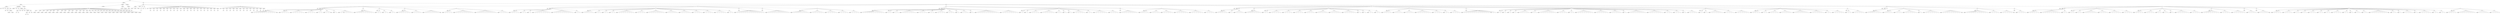 graph Tree {
	"t0" [label = "TEI"];
	"t1" [label = "teiHeader"];
	"t2" [label = "fileDesc"];
	"t3" [label = "titleStmt"];
	"t4" [label = "title"];
	"t5" [label = "title"];
	"t6" [label = "title"];
	"t7" [label = "author"];
	"t8" [label = "idno"];
	"t9" [label = "idno"];
	"t10" [label = "persName"];
	"t11" [label = "forename"];
	"t12" [label = "surname"];
	"t13" [label = "editor"];
	"t14" [label = "publicationStmt"];
	"t15" [label = "publisher"];
	"t16" [label = "idno"];
	"t17" [label = "idno"];
	"t18" [label = "availability"];
	"t19" [label = "licence"];
	"t20" [label = "ab"];
	"t21" [label = "ref"];
	"t22" [label = "sourceDesc"];
	"t23" [label = "bibl"];
	"t24" [label = "name"];
	"t25" [label = "idno"];
	"t26" [label = "idno"];
	"t27" [label = "availability"];
	"t28" [label = "licence"];
	"t29" [label = "ab"];
	"t30" [label = "ref"];
	"t31" [label = "bibl"];
	"t32" [label = "date"];
	"t33" [label = "idno"];
	"t34" [label = "profileDesc"];
	"t35" [label = "particDesc"];
	"t36" [label = "listPerson"];
	"t37" [label = "person"];
	"t38" [label = "persName"];
	"t39" [label = "person"];
	"t40" [label = "persName"];
	"t41" [label = "person"];
	"t42" [label = "persName"];
	"t43" [label = "person"];
	"t44" [label = "persName"];
	"t45" [label = "person"];
	"t46" [label = "persName"];
	"t47" [label = "person"];
	"t48" [label = "persName"];
	"t49" [label = "person"];
	"t50" [label = "persName"];
	"t51" [label = "person"];
	"t52" [label = "persName"];
	"t53" [label = "person"];
	"t54" [label = "persName"];
	"t55" [label = "person"];
	"t56" [label = "persName"];
	"t57" [label = "person"];
	"t58" [label = "persName"];
	"t59" [label = "person"];
	"t60" [label = "persName"];
	"t61" [label = "person"];
	"t62" [label = "persName"];
	"t63" [label = "person"];
	"t64" [label = "persName"];
	"t65" [label = "person"];
	"t66" [label = "persName"];
	"t67" [label = "person"];
	"t68" [label = "persName"];
	"t69" [label = "person"];
	"t70" [label = "persName"];
	"t71" [label = "person"];
	"t72" [label = "persName"];
	"t73" [label = "person"];
	"t74" [label = "persName"];
	"t75" [label = "person"];
	"t76" [label = "persName"];
	"t77" [label = "person"];
	"t78" [label = "persName"];
	"t79" [label = "person"];
	"t80" [label = "persName"];
	"t81" [label = "person"];
	"t82" [label = "persName"];
	"t83" [label = "person"];
	"t84" [label = "persName"];
	"t85" [label = "person"];
	"t86" [label = "persName"];
	"t87" [label = "person"];
	"t88" [label = "persName"];
	"t89" [label = "person"];
	"t90" [label = "persName"];
	"t91" [label = "person"];
	"t92" [label = "persName"];
	"t93" [label = "person"];
	"t94" [label = "persName"];
	"t95" [label = "textClass"];
	"t96" [label = "keywords"];
	"t97" [label = "term"];
	"t98" [label = "term"];
	"t99" [label = "classCode"];
	"t100" [label = "revisionDesc"];
	"t101" [label = "listChange"];
	"t102" [label = "change"];
	"t103" [label = "text"];
	"t104" [label = "front"];
	"t105" [label = "docTitle"];
	"t106" [label = "titlePart"];
	"t107" [label = "titlePart"];
	"t108" [label = "titlePart"];
	"t109" [label = "docDate"];
	"t110" [label = "div"];
	"t111" [label = "div"];
	"t112" [label = "p"];
	"t113" [label = "div"];
	"t114" [label = "head"];
	"t115" [label = "p"];
	"t116" [label = "castList"];
	"t117" [label = "head"];
	"t118" [label = "castItem"];
	"t119" [label = "role"];
	"t120" [label = "castItem"];
	"t121" [label = "role"];
	"t122" [label = "castItem"];
	"t123" [label = "role"];
	"t124" [label = "castItem"];
	"t125" [label = "role"];
	"t126" [label = "castItem"];
	"t127" [label = "role"];
	"t128" [label = "castItem"];
	"t129" [label = "role"];
	"t130" [label = "castItem"];
	"t131" [label = "role"];
	"t132" [label = "castItem"];
	"t133" [label = "role"];
	"t134" [label = "castItem"];
	"t135" [label = "role"];
	"t136" [label = "castItem"];
	"t137" [label = "role"];
	"t138" [label = "castItem"];
	"t139" [label = "role"];
	"t140" [label = "castItem"];
	"t141" [label = "role"];
	"t142" [label = "castItem"];
	"t143" [label = "role"];
	"t144" [label = "castItem"];
	"t145" [label = "role"];
	"t146" [label = "castItem"];
	"t147" [label = "role"];
	"t148" [label = "castItem"];
	"t149" [label = "role"];
	"t150" [label = "castItem"];
	"t151" [label = "role"];
	"t152" [label = "castItem"];
	"t153" [label = "role"];
	"t154" [label = "castItem"];
	"t155" [label = "role"];
	"t156" [label = "castItem"];
	"t157" [label = "role"];
	"t158" [label = "castItem"];
	"t159" [label = "role"];
	"t160" [label = "castList"];
	"t161" [label = "head"];
	"t162" [label = "castItem"];
	"t163" [label = "role"];
	"t164" [label = "castItem"];
	"t165" [label = "role"];
	"t166" [label = "castItem"];
	"t167" [label = "role"];
	"t168" [label = "castItem"];
	"t169" [label = "role"];
	"t170" [label = "castItem"];
	"t171" [label = "role"];
	"t172" [label = "castItem"];
	"t173" [label = "role"];
	"t174" [label = "castItem"];
	"t175" [label = "role"];
	"t176" [label = "castItem"];
	"t177" [label = "role"];
	"t178" [label = "castItem"];
	"t179" [label = "role"];
	"t180" [label = "castItem"];
	"t181" [label = "role"];
	"t182" [label = "castItem"];
	"t183" [label = "role"];
	"t184" [label = "castItem"];
	"t185" [label = "role"];
	"t186" [label = "castItem"];
	"t187" [label = "role"];
	"t188" [label = "body"];
	"t189" [label = "div"];
	"t190" [label = "head"];
	"t191" [label = "stage"];
	"t192" [label = "div"];
	"t193" [label = "head"];
	"t194" [label = "sp"];
	"t195" [label = "speaker"];
	"t196" [label = "l"];
	"t197" [label = "l"];
	"t198" [label = "l"];
	"t199" [label = "l"];
	"t200" [label = "l"];
	"t201" [label = "l"];
	"t202" [label = "l"];
	"t203" [label = "l"];
	"t204" [label = "l"];
	"t205" [label = "l"];
	"t206" [label = "l"];
	"t207" [label = "stage"];
	"t208" [label = "div"];
	"t209" [label = "head"];
	"t210" [label = "sp"];
	"t211" [label = "speaker"];
	"t212" [label = "l"];
	"t213" [label = "l"];
	"t214" [label = "l"];
	"t215" [label = "l"];
	"t216" [label = "sp"];
	"t217" [label = "speaker"];
	"t218" [label = "l"];
	"t219" [label = "l"];
	"t220" [label = "l"];
	"t221" [label = "l"];
	"t222" [label = "l"];
	"t223" [label = "l"];
	"t224" [label = "sp"];
	"t225" [label = "speaker"];
	"t226" [label = "l"];
	"t227" [label = "l"];
	"t228" [label = "l"];
	"t229" [label = "l"];
	"t230" [label = "sp"];
	"t231" [label = "speaker"];
	"t232" [label = "l"];
	"t233" [label = "l"];
	"t234" [label = "sp"];
	"t235" [label = "speaker"];
	"t236" [label = "l"];
	"t237" [label = "l"];
	"t238" [label = "stage"];
	"t239" [label = "sp"];
	"t240" [label = "speaker"];
	"t241" [label = "l"];
	"t242" [label = "sp"];
	"t243" [label = "speaker"];
	"t244" [label = "l"];
	"t245" [label = "stage"];
	"t246" [label = "l"];
	"t247" [label = "l"];
	"t248" [label = "l"];
	"t249" [label = "l"];
	"t250" [label = "div"];
	"t251" [label = "head"];
	"t252" [label = "sp"];
	"t253" [label = "speaker"];
	"t254" [label = "l"];
	"t255" [label = "l"];
	"t256" [label = "l"];
	"t257" [label = "l"];
	"t258" [label = "l"];
	"t259" [label = "l"];
	"t260" [label = "l"];
	"t261" [label = "l"];
	"t262" [label = "l"];
	"t263" [label = "div"];
	"t264" [label = "head"];
	"t265" [label = "sp"];
	"t266" [label = "speaker"];
	"t267" [label = "l"];
	"t268" [label = "l"];
	"t269" [label = "sp"];
	"t270" [label = "speaker"];
	"t271" [label = "l"];
	"t272" [label = "l"];
	"t273" [label = "sp"];
	"t274" [label = "speaker"];
	"t275" [label = "l"];
	"t276" [label = "l"];
	"t277" [label = "div"];
	"t278" [label = "head"];
	"t279" [label = "sp"];
	"t280" [label = "speaker"];
	"t281" [label = "l"];
	"t282" [label = "l"];
	"t283" [label = "l"];
	"t284" [label = "l"];
	"t285" [label = "l"];
	"t286" [label = "l"];
	"t287" [label = "sp"];
	"t288" [label = "speaker"];
	"t289" [label = "l"];
	"t290" [label = "l"];
	"t291" [label = "l"];
	"t292" [label = "l"];
	"t293" [label = "sp"];
	"t294" [label = "speaker"];
	"t295" [label = "l"];
	"t296" [label = "l"];
	"t297" [label = "l"];
	"t298" [label = "l"];
	"t299" [label = "l"];
	"t300" [label = "l"];
	"t301" [label = "l"];
	"t302" [label = "stage"];
	"t303" [label = "div"];
	"t304" [label = "head"];
	"t305" [label = "sp"];
	"t306" [label = "speaker"];
	"t307" [label = "l"];
	"t308" [label = "l"];
	"t309" [label = "l"];
	"t310" [label = "l"];
	"t311" [label = "sp"];
	"t312" [label = "speaker"];
	"t313" [label = "l"];
	"t314" [label = "l"];
	"t315" [label = "l"];
	"t316" [label = "l"];
	"t317" [label = "l"];
	"t318" [label = "l"];
	"t319" [label = "l"];
	"t320" [label = "l"];
	"t321" [label = "l"];
	"t322" [label = "sp"];
	"t323" [label = "speaker"];
	"t324" [label = "l"];
	"t325" [label = "l"];
	"t326" [label = "l"];
	"t327" [label = "l"];
	"t328" [label = "l"];
	"t329" [label = "l"];
	"t330" [label = "l"];
	"t331" [label = "l"];
	"t332" [label = "l"];
	"t333" [label = "l"];
	"t334" [label = "sp"];
	"t335" [label = "speaker"];
	"t336" [label = "l"];
	"t337" [label = "l"];
	"t338" [label = "l"];
	"t339" [label = "l"];
	"t340" [label = "div"];
	"t341" [label = "head"];
	"t342" [label = "stage"];
	"t343" [label = "div"];
	"t344" [label = "head"];
	"t345" [label = "sp"];
	"t346" [label = "speaker"];
	"t347" [label = "l"];
	"t348" [label = "l"];
	"t349" [label = "l"];
	"t350" [label = "l"];
	"t351" [label = "sp"];
	"t352" [label = "speaker"];
	"t353" [label = "l"];
	"t354" [label = "l"];
	"t355" [label = "sp"];
	"t356" [label = "speaker"];
	"t357" [label = "l"];
	"t358" [label = "sp"];
	"t359" [label = "speaker"];
	"t360" [label = "l"];
	"t361" [label = "l"];
	"t362" [label = "l"];
	"t363" [label = "l"];
	"t364" [label = "l"];
	"t365" [label = "l"];
	"t366" [label = "l"];
	"t367" [label = "l"];
	"t368" [label = "sp"];
	"t369" [label = "speaker"];
	"t370" [label = "l"];
	"t371" [label = "l"];
	"t372" [label = "l"];
	"t373" [label = "l"];
	"t374" [label = "l"];
	"t375" [label = "l"];
	"t376" [label = "l"];
	"t377" [label = "l"];
	"t378" [label = "l"];
	"t379" [label = "l"];
	"t380" [label = "sp"];
	"t381" [label = "speaker"];
	"t382" [label = "l"];
	"t383" [label = "l"];
	"t384" [label = "div"];
	"t385" [label = "head"];
	"t386" [label = "sp"];
	"t387" [label = "speaker"];
	"t388" [label = "l"];
	"t389" [label = "l"];
	"t390" [label = "l"];
	"t391" [label = "l"];
	"t392" [label = "l"];
	"t393" [label = "sp"];
	"t394" [label = "speaker"];
	"t395" [label = "l"];
	"t396" [label = "l"];
	"t397" [label = "sp"];
	"t398" [label = "speaker"];
	"t399" [label = "l"];
	"t400" [label = "l"];
	"t401" [label = "sp"];
	"t402" [label = "speaker"];
	"t403" [label = "l"];
	"t404" [label = "l"];
	"t405" [label = "sp"];
	"t406" [label = "speaker"];
	"t407" [label = "l"];
	"t408" [label = "l"];
	"t409" [label = "l"];
	"t410" [label = "l"];
	"t411" [label = "l"];
	"t412" [label = "l"];
	"t413" [label = "l"];
	"t414" [label = "l"];
	"t415" [label = "sp"];
	"t416" [label = "speaker"];
	"t417" [label = "l"];
	"t418" [label = "l"];
	"t419" [label = "l"];
	"t420" [label = "l"];
	"t421" [label = "sp"];
	"t422" [label = "speaker"];
	"t423" [label = "l"];
	"t424" [label = "l"];
	"t425" [label = "l"];
	"t426" [label = "l"];
	"t427" [label = "l"];
	"t428" [label = "l"];
	"t429" [label = "l"];
	"t430" [label = "l"];
	"t431" [label = "sp"];
	"t432" [label = "speaker"];
	"t433" [label = "l"];
	"t434" [label = "l"];
	"t435" [label = "l"];
	"t436" [label = "l"];
	"t437" [label = "l"];
	"t438" [label = "sp"];
	"t439" [label = "speaker"];
	"t440" [label = "l"];
	"t441" [label = "l"];
	"t442" [label = "l"];
	"t443" [label = "l"];
	"t444" [label = "l"];
	"t445" [label = "sp"];
	"t446" [label = "speaker"];
	"t447" [label = "l"];
	"t448" [label = "l"];
	"t449" [label = "l"];
	"t450" [label = "l"];
	"t451" [label = "sp"];
	"t452" [label = "speaker"];
	"t453" [label = "l"];
	"t454" [label = "l"];
	"t455" [label = "l"];
	"t456" [label = "l"];
	"t457" [label = "sp"];
	"t458" [label = "speaker"];
	"t459" [label = "l"];
	"t460" [label = "l"];
	"t461" [label = "l"];
	"t462" [label = "l"];
	"t463" [label = "l"];
	"t464" [label = "sp"];
	"t465" [label = "speaker"];
	"t466" [label = "l"];
	"t467" [label = "l"];
	"t468" [label = "div"];
	"t469" [label = "head"];
	"t470" [label = "sp"];
	"t471" [label = "speaker"];
	"t472" [label = "l"];
	"t473" [label = "l"];
	"t474" [label = "l"];
	"t475" [label = "l"];
	"t476" [label = "l"];
	"t477" [label = "l"];
	"t478" [label = "l"];
	"t479" [label = "l"];
	"t480" [label = "l"];
	"t481" [label = "l"];
	"t482" [label = "l"];
	"t483" [label = "l"];
	"t484" [label = "l"];
	"t485" [label = "l"];
	"t486" [label = "div"];
	"t487" [label = "head"];
	"t488" [label = "sp"];
	"t489" [label = "speaker"];
	"t490" [label = "l"];
	"t491" [label = "l"];
	"t492" [label = "l"];
	"t493" [label = "l"];
	"t494" [label = "l"];
	"t495" [label = "l"];
	"t496" [label = "l"];
	"t497" [label = "l"];
	"t498" [label = "l"];
	"t499" [label = "l"];
	"t500" [label = "l"];
	"t501" [label = "div"];
	"t502" [label = "head"];
	"t503" [label = "sp"];
	"t504" [label = "speaker"];
	"t505" [label = "l"];
	"t506" [label = "l"];
	"t507" [label = "l"];
	"t508" [label = "l"];
	"t509" [label = "l"];
	"t510" [label = "l"];
	"t511" [label = "l"];
	"t512" [label = "l"];
	"t513" [label = "sp"];
	"t514" [label = "speaker"];
	"t515" [label = "l"];
	"t516" [label = "l"];
	"t517" [label = "l"];
	"t518" [label = "l"];
	"t519" [label = "l"];
	"t520" [label = "l"];
	"t521" [label = "sp"];
	"t522" [label = "speaker"];
	"t523" [label = "l"];
	"t524" [label = "l"];
	"t525" [label = "l"];
	"t526" [label = "l"];
	"t527" [label = "l"];
	"t528" [label = "sp"];
	"t529" [label = "speaker"];
	"t530" [label = "l"];
	"t531" [label = "l"];
	"t532" [label = "l"];
	"t533" [label = "l"];
	"t534" [label = "sp"];
	"t535" [label = "speaker"];
	"t536" [label = "l"];
	"t537" [label = "l"];
	"t538" [label = "l"];
	"t539" [label = "l"];
	"t540" [label = "div"];
	"t541" [label = "head"];
	"t542" [label = "stage"];
	"t543" [label = "div"];
	"t544" [label = "head"];
	"t545" [label = "sp"];
	"t546" [label = "speaker"];
	"t547" [label = "l"];
	"t548" [label = "l"];
	"t549" [label = "l"];
	"t550" [label = "l"];
	"t551" [label = "l"];
	"t552" [label = "l"];
	"t553" [label = "l"];
	"t554" [label = "l"];
	"t555" [label = "l"];
	"t556" [label = "l"];
	"t557" [label = "l"];
	"t558" [label = "div"];
	"t559" [label = "head"];
	"t560" [label = "sp"];
	"t561" [label = "speaker"];
	"t562" [label = "l"];
	"t563" [label = "l"];
	"t564" [label = "sp"];
	"t565" [label = "speaker"];
	"t566" [label = "l"];
	"t567" [label = "l"];
	"t568" [label = "sp"];
	"t569" [label = "speaker"];
	"t570" [label = "l"];
	"t571" [label = "l"];
	"t572" [label = "l"];
	"t573" [label = "l"];
	"t574" [label = "l"];
	"t575" [label = "l"];
	"t576" [label = "l"];
	"t577" [label = "sp"];
	"t578" [label = "speaker"];
	"t579" [label = "l"];
	"t580" [label = "l"];
	"t581" [label = "l"];
	"t582" [label = "l"];
	"t583" [label = "sp"];
	"t584" [label = "speaker"];
	"t585" [label = "l"];
	"t586" [label = "l"];
	"t587" [label = "sp"];
	"t588" [label = "speaker"];
	"t589" [label = "l"];
	"t590" [label = "l"];
	"t591" [label = "l"];
	"t592" [label = "l"];
	"t593" [label = "sp"];
	"t594" [label = "speaker"];
	"t595" [label = "l"];
	"t596" [label = "l"];
	"t597" [label = "l"];
	"t598" [label = "sp"];
	"t599" [label = "speaker"];
	"t600" [label = "l"];
	"t601" [label = "sp"];
	"t602" [label = "speaker"];
	"t603" [label = "l"];
	"t604" [label = "l"];
	"t605" [label = "l"];
	"t606" [label = "sp"];
	"t607" [label = "speaker"];
	"t608" [label = "l"];
	"t609" [label = "sp"];
	"t610" [label = "speaker"];
	"t611" [label = "l"];
	"t612" [label = "l"];
	"t613" [label = "l"];
	"t614" [label = "l"];
	"t615" [label = "l"];
	"t616" [label = "l"];
	"t617" [label = "l"];
	"t618" [label = "l"];
	"t619" [label = "l"];
	"t620" [label = "l"];
	"t621" [label = "l"];
	"t622" [label = "sp"];
	"t623" [label = "speaker"];
	"t624" [label = "l"];
	"t625" [label = "l"];
	"t626" [label = "l"];
	"t627" [label = "l"];
	"t628" [label = "l"];
	"t629" [label = "l"];
	"t630" [label = "l"];
	"t631" [label = "l"];
	"t632" [label = "div"];
	"t633" [label = "head"];
	"t634" [label = "sp"];
	"t635" [label = "speaker"];
	"t636" [label = "l"];
	"t637" [label = "sp"];
	"t638" [label = "speaker"];
	"t639" [label = "l"];
	"t640" [label = "sp"];
	"t641" [label = "speaker"];
	"t642" [label = "l"];
	"t643" [label = "l"];
	"t644" [label = "l"];
	"t645" [label = "l"];
	"t646" [label = "sp"];
	"t647" [label = "speaker"];
	"t648" [label = "l"];
	"t649" [label = "l"];
	"t650" [label = "l"];
	"t651" [label = "l"];
	"t652" [label = "l"];
	"t653" [label = "l"];
	"t654" [label = "sp"];
	"t655" [label = "speaker"];
	"t656" [label = "l"];
	"t657" [label = "l"];
	"t658" [label = "sp"];
	"t659" [label = "speaker"];
	"t660" [label = "l"];
	"t661" [label = "sp"];
	"t662" [label = "speaker"];
	"t663" [label = "l"];
	"t664" [label = "sp"];
	"t665" [label = "speaker"];
	"t666" [label = "l"];
	"t667" [label = "l"];
	"t668" [label = "l"];
	"t669" [label = "l"];
	"t670" [label = "l"];
	"t671" [label = "sp"];
	"t672" [label = "speaker"];
	"t673" [label = "l"];
	"t674" [label = "l"];
	"t675" [label = "sp"];
	"t676" [label = "speaker"];
	"t677" [label = "l"];
	"t678" [label = "l"];
	"t679" [label = "l"];
	"t680" [label = "l"];
	"t681" [label = "l"];
	"t682" [label = "l"];
	"t683" [label = "sp"];
	"t684" [label = "speaker"];
	"t685" [label = "l"];
	"t686" [label = "l"];
	"t687" [label = "l"];
	"t688" [label = "l"];
	"t689" [label = "div"];
	"t690" [label = "head"];
	"t691" [label = "sp"];
	"t692" [label = "speaker"];
	"t693" [label = "l"];
	"t694" [label = "l"];
	"t695" [label = "l"];
	"t696" [label = "l"];
	"t697" [label = "l"];
	"t698" [label = "l"];
	"t699" [label = "l"];
	"t700" [label = "l"];
	"t701" [label = "div"];
	"t702" [label = "head"];
	"t703" [label = "sp"];
	"t704" [label = "speaker"];
	"t705" [label = "l"];
	"t706" [label = "l"];
	"t707" [label = "l"];
	"t708" [label = "l"];
	"t709" [label = "sp"];
	"t710" [label = "speaker"];
	"t711" [label = "l"];
	"t712" [label = "l"];
	"t713" [label = "l"];
	"t714" [label = "l"];
	"t715" [label = "sp"];
	"t716" [label = "speaker"];
	"t717" [label = "l"];
	"t718" [label = "l"];
	"t719" [label = "l"];
	"t720" [label = "l"];
	"t721" [label = "l"];
	"t722" [label = "sp"];
	"t723" [label = "speaker"];
	"t724" [label = "l"];
	"t725" [label = "l"];
	"t726" [label = "l"];
	"t727" [label = "l"];
	"t728" [label = "l"];
	"t729" [label = "l"];
	"t730" [label = "sp"];
	"t731" [label = "speaker"];
	"t732" [label = "l"];
	"t733" [label = "l"];
	"t734" [label = "l"];
	"t735" [label = "l"];
	"t736" [label = "l"];
	"t737" [label = "l"];
	"t738" [label = "sp"];
	"t739" [label = "speaker"];
	"t740" [label = "l"];
	"t741" [label = "l"];
	"t742" [label = "l"];
	"t743" [label = "l"];
	"t744" [label = "div"];
	"t745" [label = "head"];
	"t746" [label = "stage"];
	"t747" [label = "div"];
	"t748" [label = "head"];
	"t749" [label = "sp"];
	"t750" [label = "speaker"];
	"t751" [label = "l"];
	"t752" [label = "l"];
	"t753" [label = "l"];
	"t754" [label = "l"];
	"t755" [label = "l"];
	"t756" [label = "sp"];
	"t757" [label = "speaker"];
	"t758" [label = "l"];
	"t759" [label = "sp"];
	"t760" [label = "speaker"];
	"t761" [label = "l"];
	"t762" [label = "l"];
	"t763" [label = "l"];
	"t764" [label = "l"];
	"t765" [label = "div"];
	"t766" [label = "head"];
	"t767" [label = "sp"];
	"t768" [label = "speaker"];
	"t769" [label = "l"];
	"t770" [label = "l"];
	"t771" [label = "l"];
	"t772" [label = "l"];
	"t773" [label = "l"];
	"t774" [label = "l"];
	"t775" [label = "l"];
	"t776" [label = "div"];
	"t777" [label = "head"];
	"t778" [label = "sp"];
	"t779" [label = "speaker"];
	"t780" [label = "l"];
	"t781" [label = "l"];
	"t782" [label = "sp"];
	"t783" [label = "speaker"];
	"t784" [label = "l"];
	"t785" [label = "l"];
	"t786" [label = "l"];
	"t787" [label = "l"];
	"t788" [label = "l"];
	"t789" [label = "sp"];
	"t790" [label = "speaker"];
	"t791" [label = "l"];
	"t792" [label = "l"];
	"t793" [label = "l"];
	"t794" [label = "l"];
	"t795" [label = "sp"];
	"t796" [label = "speaker"];
	"t797" [label = "l"];
	"t798" [label = "l"];
	"t799" [label = "l"];
	"t800" [label = "l"];
	"t801" [label = "sp"];
	"t802" [label = "speaker"];
	"t803" [label = "l"];
	"t804" [label = "l"];
	"t805" [label = "l"];
	"t806" [label = "l"];
	"t807" [label = "sp"];
	"t808" [label = "speaker"];
	"t809" [label = "l"];
	"t810" [label = "l"];
	"t811" [label = "l"];
	"t812" [label = "l"];
	"t813" [label = "l"];
	"t814" [label = "sp"];
	"t815" [label = "speaker"];
	"t816" [label = "l"];
	"t817" [label = "l"];
	"t818" [label = "l"];
	"t819" [label = "l"];
	"t820" [label = "l"];
	"t821" [label = "sp"];
	"t822" [label = "speaker"];
	"t823" [label = "l"];
	"t824" [label = "l"];
	"t825" [label = "l"];
	"t826" [label = "l"];
	"t827" [label = "l"];
	"t828" [label = "l"];
	"t829" [label = "sp"];
	"t830" [label = "speaker"];
	"t831" [label = "l"];
	"t832" [label = "sp"];
	"t833" [label = "speaker"];
	"t834" [label = "l"];
	"t835" [label = "sp"];
	"t836" [label = "speaker"];
	"t837" [label = "l"];
	"t838" [label = "l"];
	"t839" [label = "sp"];
	"t840" [label = "speaker"];
	"t841" [label = "l"];
	"t842" [label = "l"];
	"t843" [label = "div"];
	"t844" [label = "head"];
	"t845" [label = "sp"];
	"t846" [label = "speaker"];
	"t847" [label = "l"];
	"t848" [label = "l"];
	"t849" [label = "l"];
	"t850" [label = "l"];
	"t851" [label = "sp"];
	"t852" [label = "speaker"];
	"t853" [label = "l"];
	"t854" [label = "l"];
	"t855" [label = "l"];
	"t856" [label = "l"];
	"t857" [label = "sp"];
	"t858" [label = "speaker"];
	"t859" [label = "l"];
	"t860" [label = "l"];
	"t861" [label = "l"];
	"t862" [label = "l"];
	"t863" [label = "sp"];
	"t864" [label = "speaker"];
	"t865" [label = "l"];
	"t866" [label = "l"];
	"t867" [label = "l"];
	"t868" [label = "l"];
	"t869" [label = "l"];
	"t870" [label = "l"];
	"t871" [label = "l"];
	"t872" [label = "sp"];
	"t873" [label = "speaker"];
	"t874" [label = "l"];
	"t875" [label = "l"];
	"t876" [label = "l"];
	"t877" [label = "l"];
	"t878" [label = "sp"];
	"t879" [label = "speaker"];
	"t880" [label = "l"];
	"t881" [label = "l"];
	"t882" [label = "sp"];
	"t883" [label = "speaker"];
	"t884" [label = "l"];
	"t885" [label = "l"];
	"t886" [label = "l"];
	"t887" [label = "l"];
	"t888" [label = "div"];
	"t889" [label = "head"];
	"t890" [label = "sp"];
	"t891" [label = "speaker"];
	"t892" [label = "l"];
	"t893" [label = "l"];
	"t894" [label = "l"];
	"t895" [label = "l"];
	"t896" [label = "l"];
	"t897" [label = "l"];
	"t898" [label = "l"];
	"t899" [label = "l"];
	"t900" [label = "l"];
	"t901" [label = "l"];
	"t902" [label = "l"];
	"t903" [label = "l"];
	"t904" [label = "l"];
	"t905" [label = "stage"];
	"t906" [label = "l"];
	"t907" [label = "l"];
	"t908" [label = "div"];
	"t909" [label = "head"];
	"t910" [label = "sp"];
	"t911" [label = "speaker"];
	"t912" [label = "l"];
	"t913" [label = "sp"];
	"t914" [label = "speaker"];
	"t915" [label = "l"];
	"t916" [label = "sp"];
	"t917" [label = "speaker"];
	"t918" [label = "l"];
	"t919" [label = "sp"];
	"t920" [label = "speaker"];
	"t921" [label = "l"];
	"t922" [label = "sp"];
	"t923" [label = "speaker"];
	"t924" [label = "l"];
	"t925" [label = "l"];
	"t926" [label = "l"];
	"t927" [label = "l"];
	"t928" [label = "l"];
	"t929" [label = "sp"];
	"t930" [label = "speaker"];
	"t931" [label = "l"];
	"t932" [label = "l"];
	"t933" [label = "sp"];
	"t934" [label = "speaker"];
	"t935" [label = "l"];
	"t936" [label = "l"];
	"t937" [label = "l"];
	"t938" [label = "l"];
	"t939" [label = "l"];
	"t940" [label = "l"];
	"t941" [label = "l"];
	"t942" [label = "l"];
	"t943" [label = "sp"];
	"t944" [label = "speaker"];
	"t945" [label = "l"];
	"t946" [label = "l"];
	"t947" [label = "l"];
	"t948" [label = "l"];
	"t949" [label = "sp"];
	"t950" [label = "speaker"];
	"t951" [label = "l"];
	"t952" [label = "l"];
	"t953" [label = "sp"];
	"t954" [label = "speaker"];
	"t955" [label = "l"];
	"t956" [label = "l"];
	"t957" [label = "l"];
	"t958" [label = "l"];
	"t959" [label = "l"];
	"t960" [label = "l"];
	"t961" [label = "l"];
	"t962" [label = "l"];
	"t963" [label = "sp"];
	"t964" [label = "speaker"];
	"t965" [label = "l"];
	"t966" [label = "l"];
	"t967" [label = "l"];
	"t968" [label = "l"];
	"t969" [label = "l"];
	"t970" [label = "l"];
	"t971" [label = "sp"];
	"t972" [label = "speaker"];
	"t973" [label = "l"];
	"t974" [label = "l"];
	"t975" [label = "l"];
	"t976" [label = "l"];
	"t977" [label = "l"];
	"t978" [label = "sp"];
	"t979" [label = "speaker"];
	"t980" [label = "l"];
	"t981" [label = "sp"];
	"t982" [label = "speaker"];
	"t983" [label = "l"];
	"t984" [label = "l"];
	"t985" [label = "l"];
	"t986" [label = "l"];
	"t987" [label = "l"];
	"t988" [label = "l"];
	"t989" [label = "l"];
	"t990" [label = "l"];
	"t991" [label = "sp"];
	"t992" [label = "speaker"];
	"t993" [label = "l"];
	"t994" [label = "l"];
	"t995" [label = "l"];
	"t996" [label = "l"];
	"t997" [label = "l"];
	"t998" [label = "l"];
	"t999" [label = "l"];
	"t1000" [label = "sp"];
	"t1001" [label = "speaker"];
	"t1002" [label = "l"];
	"t1003" [label = "l"];
	"t1004" [label = "l"];
	"t1005" [label = "sp"];
	"t1006" [label = "speaker"];
	"t1007" [label = "l"];
	"t1008" [label = "l"];
	"t1009" [label = "l"];
	"t1010" [label = "sp"];
	"t1011" [label = "speaker"];
	"t1012" [label = "l"];
	"t1013" [label = "sp"];
	"t1014" [label = "speaker"];
	"t1015" [label = "l"];
	"t1016" [label = "l"];
	"t1017" [label = "l"];
	"t1018" [label = "l"];
	"t1019" [label = "div"];
	"t1020" [label = "head"];
	"t1021" [label = "sp"];
	"t1022" [label = "speaker"];
	"t1023" [label = "l"];
	"t1024" [label = "sp"];
	"t1025" [label = "speaker"];
	"t1026" [label = "l"];
	"t1027" [label = "sp"];
	"t1028" [label = "speaker"];
	"t1029" [label = "l"];
	"t1030" [label = "l"];
	"t1031" [label = "l"];
	"t1032" [label = "l"];
	"t1033" [label = "l"];
	"t1034" [label = "l"];
	"t1035" [label = "sp"];
	"t1036" [label = "speaker"];
	"t1037" [label = "l"];
	"t1038" [label = "l"];
	"t1039" [label = "l"];
	"t1040" [label = "l"];
	"t1041" [label = "sp"];
	"t1042" [label = "speaker"];
	"t1043" [label = "l"];
	"t1044" [label = "l"];
	"t1045" [label = "l"];
	"t1046" [label = "l"];
	"t1047" [label = "l"];
	"t1048" [label = "l"];
	"t1049" [label = "div"];
	"t1050" [label = "head"];
	"t1051" [label = "sp"];
	"t1052" [label = "speaker"];
	"t1053" [label = "l"];
	"t1054" [label = "l"];
	"t1055" [label = "l"];
	"t1056" [label = "l"];
	"t1057" [label = "sp"];
	"t1058" [label = "speaker"];
	"t1059" [label = "l"];
	"t1060" [label = "l"];
	"t1061" [label = "sp"];
	"t1062" [label = "speaker"];
	"t1063" [label = "l"];
	"t1064" [label = "l"];
	"t1065" [label = "l"];
	"t1066" [label = "l"];
	"t1067" [label = "sp"];
	"t1068" [label = "speaker"];
	"t1069" [label = "l"];
	"t1070" [label = "l"];
	"t1071" [label = "l"];
	"t1072" [label = "l"];
	"t1073" [label = "l"];
	"t1074" [label = "sp"];
	"t1075" [label = "speaker"];
	"t1076" [label = "l"];
	"t1077" [label = "l"];
	"t1078" [label = "l"];
	"t1079" [label = "l"];
	"t1080" [label = "l"];
	"t1081" [label = "l"];
	"t1082" [label = "l"];
	"t1083" [label = "sp"];
	"t1084" [label = "speaker"];
	"t1085" [label = "l"];
	"t1086" [label = "l"];
	"t1087" [label = "l"];
	"t1088" [label = "l"];
	"t1089" [label = "l"];
	"t1090" [label = "l"];
	"t1091" [label = "sp"];
	"t1092" [label = "speaker"];
	"t1093" [label = "l"];
	"t1094" [label = "l"];
	"t1095" [label = "sp"];
	"t1096" [label = "speaker"];
	"t1097" [label = "l"];
	"t1098" [label = "l"];
	"t1099" [label = "l"];
	"t1100" [label = "l"];
	"t1101" [label = "l"];
	"t1102" [label = "div"];
	"t1103" [label = "head"];
	"t1104" [label = "sp"];
	"t1105" [label = "speaker"];
	"t1106" [label = "l"];
	"t1107" [label = "l"];
	"t1108" [label = "sp"];
	"t1109" [label = "speaker"];
	"t1110" [label = "l"];
	"t1111" [label = "l"];
	"t1112" [label = "l"];
	"t1113" [label = "l"];
	"t1114" [label = "l"];
	"t1115" [label = "div"];
	"t1116" [label = "head"];
	"t1117" [label = "stage"];
	"t1118" [label = "div"];
	"t1119" [label = "head"];
	"t1120" [label = "sp"];
	"t1121" [label = "speaker"];
	"t1122" [label = "l"];
	"t1123" [label = "l"];
	"t1124" [label = "l"];
	"t1125" [label = "l"];
	"t1126" [label = "l"];
	"t1127" [label = "l"];
	"t1128" [label = "l"];
	"t1129" [label = "div"];
	"t1130" [label = "head"];
	"t1131" [label = "sp"];
	"t1132" [label = "speaker"];
	"t1133" [label = "l"];
	"t1134" [label = "l"];
	"t1135" [label = "l"];
	"t1136" [label = "l"];
	"t1137" [label = "sp"];
	"t1138" [label = "speaker"];
	"t1139" [label = "l"];
	"t1140" [label = "l"];
	"t1141" [label = "l"];
	"t1142" [label = "sp"];
	"t1143" [label = "speaker"];
	"t1144" [label = "l"];
	"t1145" [label = "l"];
	"t1146" [label = "l"];
	"t1147" [label = "l"];
	"t1148" [label = "l"];
	"t1149" [label = "l"];
	"t1150" [label = "sp"];
	"t1151" [label = "speaker"];
	"t1152" [label = "l"];
	"t1153" [label = "sp"];
	"t1154" [label = "speaker"];
	"t1155" [label = "l"];
	"t1156" [label = "l"];
	"t1157" [label = "l"];
	"t1158" [label = "l"];
	"t1159" [label = "l"];
	"t1160" [label = "l"];
	"t1161" [label = "l"];
	"t1162" [label = "sp"];
	"t1163" [label = "speaker"];
	"t1164" [label = "l"];
	"t1165" [label = "l"];
	"t1166" [label = "l"];
	"t1167" [label = "l"];
	"t1168" [label = "l"];
	"t1169" [label = "l"];
	"t1170" [label = "l"];
	"t1171" [label = "l"];
	"t1172" [label = "l"];
	"t1173" [label = "stage"];
	"t1174" [label = "div"];
	"t1175" [label = "head"];
	"t1176" [label = "sp"];
	"t1177" [label = "speaker"];
	"t1178" [label = "l"];
	"t1179" [label = "l"];
	"t1180" [label = "l"];
	"t1181" [label = "l"];
	"t1182" [label = "l"];
	"t1183" [label = "l"];
	"t1184" [label = "l"];
	"t1185" [label = "l"];
	"t1186" [label = "l"];
	"t1187" [label = "l"];
	"t1188" [label = "l"];
	"t1189" [label = "sp"];
	"t1190" [label = "speaker"];
	"t1191" [label = "l"];
	"t1192" [label = "l"];
	"t1193" [label = "l"];
	"t1194" [label = "l"];
	"t1195" [label = "sp"];
	"t1196" [label = "speaker"];
	"t1197" [label = "l"];
	"t1198" [label = "l"];
	"t1199" [label = "l"];
	"t1200" [label = "l"];
	"t1201" [label = "l"];
	"t1202" [label = "stage"];
	"t1203" [label = "div"];
	"t1204" [label = "head"];
	"t1205" [label = "sp"];
	"t1206" [label = "speaker"];
	"t1207" [label = "l"];
	"t1208" [label = "l"];
	"t1209" [label = "l"];
	"t1210" [label = "l"];
	"t1211" [label = "div"];
	"t1212" [label = "head"];
	"t1213" [label = "stage"];
	"t1214" [label = "div"];
	"t1215" [label = "head"];
	"t1216" [label = "sp"];
	"t1217" [label = "speaker"];
	"t1218" [label = "l"];
	"t1219" [label = "l"];
	"t1220" [label = "l"];
	"t1221" [label = "l"];
	"t1222" [label = "l"];
	"t1223" [label = "sp"];
	"t1224" [label = "speaker"];
	"t1225" [label = "l"];
	"t1226" [label = "l"];
	"t1227" [label = "l"];
	"t1228" [label = "l"];
	"t1229" [label = "l"];
	"t1230" [label = "l"];
	"t1231" [label = "l"];
	"t1232" [label = "l"];
	"t1233" [label = "l"];
	"t1234" [label = "sp"];
	"t1235" [label = "speaker"];
	"t1236" [label = "l"];
	"t1237" [label = "l"];
	"t1238" [label = "div"];
	"t1239" [label = "head"];
	"t1240" [label = "sp"];
	"t1241" [label = "speaker"];
	"t1242" [label = "l"];
	"t1243" [label = "l"];
	"t1244" [label = "sp"];
	"t1245" [label = "speaker"];
	"t1246" [label = "l"];
	"t1247" [label = "l"];
	"t1248" [label = "sp"];
	"t1249" [label = "speaker"];
	"t1250" [label = "l"];
	"t1251" [label = "l"];
	"t1252" [label = "l"];
	"t1253" [label = "l"];
	"t1254" [label = "l"];
	"t1255" [label = "l"];
	"t1256" [label = "sp"];
	"t1257" [label = "speaker"];
	"t1258" [label = "l"];
	"t1259" [label = "l"];
	"t1260" [label = "l"];
	"t1261" [label = "l"];
	"t1262" [label = "sp"];
	"t1263" [label = "speaker"];
	"t1264" [label = "l"];
	"t1265" [label = "l"];
	"t1266" [label = "l"];
	"t1267" [label = "l"];
	"t1268" [label = "l"];
	"t1269" [label = "sp"];
	"t1270" [label = "speaker"];
	"t1271" [label = "l"];
	"t1272" [label = "l"];
	"t1273" [label = "l"];
	"t1274" [label = "l"];
	"t1275" [label = "div"];
	"t1276" [label = "head"];
	"t1277" [label = "sp"];
	"t1278" [label = "speaker"];
	"t1279" [label = "l"];
	"t1280" [label = "l"];
	"t1281" [label = "l"];
	"t1282" [label = "l"];
	"t1283" [label = "sp"];
	"t1284" [label = "speaker"];
	"t1285" [label = "l"];
	"t1286" [label = "l"];
	"t1287" [label = "l"];
	"t1288" [label = "l"];
	"t1289" [label = "sp"];
	"t1290" [label = "speaker"];
	"t1291" [label = "l"];
	"t1292" [label = "l"];
	"t1293" [label = "sp"];
	"t1294" [label = "speaker"];
	"t1295" [label = "l"];
	"t1296" [label = "l"];
	"t1297" [label = "sp"];
	"t1298" [label = "speaker"];
	"t1299" [label = "l"];
	"t1300" [label = "sp"];
	"t1301" [label = "speaker"];
	"t1302" [label = "l"];
	"t1303" [label = "l"];
	"t1304" [label = "l"];
	"t1305" [label = "l"];
	"t1306" [label = "l"];
	"t1307" [label = "l"];
	"t1308" [label = "sp"];
	"t1309" [label = "speaker"];
	"t1310" [label = "l"];
	"t1311" [label = "l"];
	"t1312" [label = "l"];
	"t1313" [label = "l"];
	"t1314" [label = "div"];
	"t1315" [label = "head"];
	"t1316" [label = "sp"];
	"t1317" [label = "speaker"];
	"t1318" [label = "l"];
	"t1319" [label = "l"];
	"t1320" [label = "l"];
	"t1321" [label = "l"];
	"t1322" [label = "l"];
	"t1323" [label = "l"];
	"t1324" [label = "l"];
	"t1325" [label = "l"];
	"t1326" [label = "sp"];
	"t1327" [label = "speaker"];
	"t1328" [label = "l"];
	"t1329" [label = "l"];
	"t1330" [label = "l"];
	"t1331" [label = "l"];
	"t1332" [label = "sp"];
	"t1333" [label = "speaker"];
	"t1334" [label = "l"];
	"t1335" [label = "l"];
	"t1336" [label = "l"];
	"t1337" [label = "l"];
	"t1338" [label = "l"];
	"t1339" [label = "l"];
	"t1340" [label = "div"];
	"t1341" [label = "head"];
	"t1342" [label = "sp"];
	"t1343" [label = "speaker"];
	"t1344" [label = "l"];
	"t1345" [label = "l"];
	"t1346" [label = "l"];
	"t1347" [label = "l"];
	"t1348" [label = "div"];
	"t1349" [label = "head"];
	"t1350" [label = "sp"];
	"t1351" [label = "speaker"];
	"t1352" [label = "l"];
	"t1353" [label = "l"];
	"t1354" [label = "l"];
	"t1355" [label = "l"];
	"t1356" [label = "stage"];
	"t1357" [label = "div"];
	"t1358" [label = "head"];
	"t1359" [label = "sp"];
	"t1360" [label = "speaker"];
	"t1361" [label = "l"];
	"t1362" [label = "l"];
	"t1363" [label = "l"];
	"t1364" [label = "l"];
	"t1365" [label = "sp"];
	"t1366" [label = "speaker"];
	"t1367" [label = "l"];
	"t1368" [label = "l"];
	"t1369" [label = "l"];
	"t1370" [label = "l"];
	"t1371" [label = "sp"];
	"t1372" [label = "speaker"];
	"t1373" [label = "l"];
	"t1374" [label = "l"];
	"t1375" [label = "sp"];
	"t1376" [label = "speaker"];
	"t1377" [label = "l"];
	"t1378" [label = "l"];
	"t1379" [label = "sp"];
	"t1380" [label = "speaker"];
	"t1381" [label = "l"];
	"t1382" [label = "l"];
	"t1383" [label = "l"];
	"t1384" [label = "sp"];
	"t1385" [label = "speaker"];
	"t1386" [label = "l"];
	"t1387" [label = "l"];
	"t1388" [label = "sp"];
	"t1389" [label = "speaker"];
	"t1390" [label = "l"];
	"t1391" [label = "l"];
	"t1392" [label = "sp"];
	"t1393" [label = "speaker"];
	"t1394" [label = "l"];
	"t1395" [label = "l"];
	"t1396" [label = "l"];
	"t1397" [label = "l"];
	"t1398" [label = "sp"];
	"t1399" [label = "speaker"];
	"t1400" [label = "l"];
	"t1401" [label = "l"];
	"t1402" [label = "sp"];
	"t1403" [label = "speaker"];
	"t1404" [label = "l"];
	"t1405" [label = "sp"];
	"t1406" [label = "speaker"];
	"t1407" [label = "l"];
	"t1408" [label = "l"];
	"t1409" [label = "sp"];
	"t1410" [label = "speaker"];
	"t1411" [label = "l"];
	"t1412" [label = "l"];
	"t1413" [label = "sp"];
	"t1414" [label = "speaker"];
	"t1415" [label = "l"];
	"t1416" [label = "l"];
	"t1417" [label = "l"];
	"t1418" [label = "l"];
	"t1419" [label = "l"];
	"t1420" [label = "l"];
	"t1421" [label = "l"];
	"t1422" [label = "l"];
	"t1423" [label = "stage"];
	"t1424" [label = "sp"];
	"t1425" [label = "speaker"];
	"t1426" [label = "l"];
	"t1427" [label = "l"];
	"t1428" [label = "sp"];
	"t1429" [label = "speaker"];
	"t1430" [label = "l"];
	"t1431" [label = "sp"];
	"t1432" [label = "speaker"];
	"t1433" [label = "l"];
	"t1434" [label = "l"];
	"t1435" [label = "l"];
	"t1436" [label = "l"];
	"t1437" [label = "sp"];
	"t1438" [label = "speaker"];
	"t1439" [label = "l"];
	"t1440" [label = "sp"];
	"t1441" [label = "speaker"];
	"t1442" [label = "l"];
	"t1443" [label = "l"];
	"t1444" [label = "l"];
	"t1445" [label = "l"];
	"t1446" [label = "l"];
	"t1447" [label = "sp"];
	"t1448" [label = "speaker"];
	"t1449" [label = "l"];
	"t1450" [label = "l"];
	"t1451" [label = "sp"];
	"t1452" [label = "speaker"];
	"t1453" [label = "l"];
	"t1454" [label = "l"];
	"t1455" [label = "div"];
	"t1456" [label = "head"];
	"t1457" [label = "sp"];
	"t1458" [label = "speaker"];
	"t1459" [label = "l"];
	"t1460" [label = "l"];
	"t1461" [label = "l"];
	"t1462" [label = "l"];
	"t1463" [label = "sp"];
	"t1464" [label = "speaker"];
	"t1465" [label = "l"];
	"t1466" [label = "l"];
	"t1467" [label = "l"];
	"t1468" [label = "l"];
	"t1469" [label = "l"];
	"t1470" [label = "l"];
	"t1471" [label = "l"];
	"t1472" [label = "l"];
	"t1473" [label = "sp"];
	"t1474" [label = "speaker"];
	"t1475" [label = "l"];
	"t1476" [label = "l"];
	"t1477" [label = "l"];
	"t1478" [label = "l"];
	"t1479" [label = "l"];
	"t1480" [label = "sp"];
	"t1481" [label = "speaker"];
	"t1482" [label = "l"];
	"t1483" [label = "l"];
	"t1484" [label = "l"];
	"t1485" [label = "l"];
	"t0" -- "t1";
	"t1" -- "t2";
	"t2" -- "t3";
	"t3" -- "t4";
	"t3" -- "t5";
	"t3" -- "t6";
	"t3" -- "t7";
	"t7" -- "t8";
	"t7" -- "t9";
	"t7" -- "t10";
	"t10" -- "t11";
	"t10" -- "t12";
	"t3" -- "t13";
	"t2" -- "t14";
	"t14" -- "t15";
	"t14" -- "t16";
	"t14" -- "t17";
	"t14" -- "t18";
	"t18" -- "t19";
	"t19" -- "t20";
	"t19" -- "t21";
	"t2" -- "t22";
	"t22" -- "t23";
	"t23" -- "t24";
	"t23" -- "t25";
	"t23" -- "t26";
	"t23" -- "t27";
	"t27" -- "t28";
	"t28" -- "t29";
	"t28" -- "t30";
	"t23" -- "t31";
	"t31" -- "t32";
	"t31" -- "t33";
	"t1" -- "t34";
	"t34" -- "t35";
	"t35" -- "t36";
	"t36" -- "t37";
	"t37" -- "t38";
	"t36" -- "t39";
	"t39" -- "t40";
	"t36" -- "t41";
	"t41" -- "t42";
	"t36" -- "t43";
	"t43" -- "t44";
	"t36" -- "t45";
	"t45" -- "t46";
	"t36" -- "t47";
	"t47" -- "t48";
	"t36" -- "t49";
	"t49" -- "t50";
	"t36" -- "t51";
	"t51" -- "t52";
	"t36" -- "t53";
	"t53" -- "t54";
	"t36" -- "t55";
	"t55" -- "t56";
	"t36" -- "t57";
	"t57" -- "t58";
	"t36" -- "t59";
	"t59" -- "t60";
	"t36" -- "t61";
	"t61" -- "t62";
	"t36" -- "t63";
	"t63" -- "t64";
	"t36" -- "t65";
	"t65" -- "t66";
	"t36" -- "t67";
	"t67" -- "t68";
	"t36" -- "t69";
	"t69" -- "t70";
	"t36" -- "t71";
	"t71" -- "t72";
	"t36" -- "t73";
	"t73" -- "t74";
	"t36" -- "t75";
	"t75" -- "t76";
	"t36" -- "t77";
	"t77" -- "t78";
	"t36" -- "t79";
	"t79" -- "t80";
	"t36" -- "t81";
	"t81" -- "t82";
	"t36" -- "t83";
	"t83" -- "t84";
	"t36" -- "t85";
	"t85" -- "t86";
	"t36" -- "t87";
	"t87" -- "t88";
	"t36" -- "t89";
	"t89" -- "t90";
	"t36" -- "t91";
	"t91" -- "t92";
	"t36" -- "t93";
	"t93" -- "t94";
	"t34" -- "t95";
	"t95" -- "t96";
	"t96" -- "t97";
	"t96" -- "t98";
	"t95" -- "t99";
	"t1" -- "t100";
	"t100" -- "t101";
	"t101" -- "t102";
	"t0" -- "t103";
	"t103" -- "t104";
	"t104" -- "t105";
	"t105" -- "t106";
	"t105" -- "t107";
	"t105" -- "t108";
	"t104" -- "t109";
	"t104" -- "t110";
	"t110" -- "t111";
	"t111" -- "t112";
	"t104" -- "t113";
	"t113" -- "t114";
	"t113" -- "t115";
	"t104" -- "t116";
	"t116" -- "t117";
	"t116" -- "t118";
	"t118" -- "t119";
	"t116" -- "t120";
	"t120" -- "t121";
	"t116" -- "t122";
	"t122" -- "t123";
	"t116" -- "t124";
	"t124" -- "t125";
	"t116" -- "t126";
	"t126" -- "t127";
	"t116" -- "t128";
	"t128" -- "t129";
	"t116" -- "t130";
	"t130" -- "t131";
	"t116" -- "t132";
	"t132" -- "t133";
	"t116" -- "t134";
	"t134" -- "t135";
	"t116" -- "t136";
	"t136" -- "t137";
	"t116" -- "t138";
	"t138" -- "t139";
	"t116" -- "t140";
	"t140" -- "t141";
	"t116" -- "t142";
	"t142" -- "t143";
	"t116" -- "t144";
	"t144" -- "t145";
	"t116" -- "t146";
	"t146" -- "t147";
	"t116" -- "t148";
	"t148" -- "t149";
	"t116" -- "t150";
	"t150" -- "t151";
	"t116" -- "t152";
	"t152" -- "t153";
	"t116" -- "t154";
	"t154" -- "t155";
	"t116" -- "t156";
	"t156" -- "t157";
	"t116" -- "t158";
	"t158" -- "t159";
	"t104" -- "t160";
	"t160" -- "t161";
	"t160" -- "t162";
	"t162" -- "t163";
	"t160" -- "t164";
	"t164" -- "t165";
	"t160" -- "t166";
	"t166" -- "t167";
	"t160" -- "t168";
	"t168" -- "t169";
	"t160" -- "t170";
	"t170" -- "t171";
	"t160" -- "t172";
	"t172" -- "t173";
	"t160" -- "t174";
	"t174" -- "t175";
	"t160" -- "t176";
	"t176" -- "t177";
	"t160" -- "t178";
	"t178" -- "t179";
	"t160" -- "t180";
	"t180" -- "t181";
	"t160" -- "t182";
	"t182" -- "t183";
	"t160" -- "t184";
	"t184" -- "t185";
	"t160" -- "t186";
	"t186" -- "t187";
	"t103" -- "t188";
	"t188" -- "t189";
	"t189" -- "t190";
	"t189" -- "t191";
	"t189" -- "t192";
	"t192" -- "t193";
	"t192" -- "t194";
	"t194" -- "t195";
	"t194" -- "t196";
	"t194" -- "t197";
	"t194" -- "t198";
	"t194" -- "t199";
	"t194" -- "t200";
	"t194" -- "t201";
	"t194" -- "t202";
	"t194" -- "t203";
	"t194" -- "t204";
	"t194" -- "t205";
	"t194" -- "t206";
	"t194" -- "t207";
	"t189" -- "t208";
	"t208" -- "t209";
	"t208" -- "t210";
	"t210" -- "t211";
	"t210" -- "t212";
	"t210" -- "t213";
	"t210" -- "t214";
	"t210" -- "t215";
	"t208" -- "t216";
	"t216" -- "t217";
	"t216" -- "t218";
	"t216" -- "t219";
	"t216" -- "t220";
	"t216" -- "t221";
	"t216" -- "t222";
	"t216" -- "t223";
	"t208" -- "t224";
	"t224" -- "t225";
	"t224" -- "t226";
	"t224" -- "t227";
	"t224" -- "t228";
	"t224" -- "t229";
	"t208" -- "t230";
	"t230" -- "t231";
	"t230" -- "t232";
	"t230" -- "t233";
	"t208" -- "t234";
	"t234" -- "t235";
	"t234" -- "t236";
	"t234" -- "t237";
	"t234" -- "t238";
	"t208" -- "t239";
	"t239" -- "t240";
	"t239" -- "t241";
	"t208" -- "t242";
	"t242" -- "t243";
	"t242" -- "t244";
	"t242" -- "t245";
	"t242" -- "t246";
	"t242" -- "t247";
	"t242" -- "t248";
	"t242" -- "t249";
	"t189" -- "t250";
	"t250" -- "t251";
	"t250" -- "t252";
	"t252" -- "t253";
	"t252" -- "t254";
	"t252" -- "t255";
	"t252" -- "t256";
	"t252" -- "t257";
	"t252" -- "t258";
	"t252" -- "t259";
	"t252" -- "t260";
	"t252" -- "t261";
	"t252" -- "t262";
	"t189" -- "t263";
	"t263" -- "t264";
	"t263" -- "t265";
	"t265" -- "t266";
	"t265" -- "t267";
	"t265" -- "t268";
	"t263" -- "t269";
	"t269" -- "t270";
	"t269" -- "t271";
	"t269" -- "t272";
	"t263" -- "t273";
	"t273" -- "t274";
	"t273" -- "t275";
	"t273" -- "t276";
	"t189" -- "t277";
	"t277" -- "t278";
	"t277" -- "t279";
	"t279" -- "t280";
	"t279" -- "t281";
	"t279" -- "t282";
	"t279" -- "t283";
	"t279" -- "t284";
	"t279" -- "t285";
	"t279" -- "t286";
	"t277" -- "t287";
	"t287" -- "t288";
	"t287" -- "t289";
	"t287" -- "t290";
	"t287" -- "t291";
	"t287" -- "t292";
	"t277" -- "t293";
	"t293" -- "t294";
	"t293" -- "t295";
	"t293" -- "t296";
	"t293" -- "t297";
	"t293" -- "t298";
	"t293" -- "t299";
	"t293" -- "t300";
	"t293" -- "t301";
	"t293" -- "t302";
	"t189" -- "t303";
	"t303" -- "t304";
	"t303" -- "t305";
	"t305" -- "t306";
	"t305" -- "t307";
	"t305" -- "t308";
	"t305" -- "t309";
	"t305" -- "t310";
	"t303" -- "t311";
	"t311" -- "t312";
	"t311" -- "t313";
	"t311" -- "t314";
	"t311" -- "t315";
	"t311" -- "t316";
	"t311" -- "t317";
	"t311" -- "t318";
	"t311" -- "t319";
	"t311" -- "t320";
	"t311" -- "t321";
	"t303" -- "t322";
	"t322" -- "t323";
	"t322" -- "t324";
	"t322" -- "t325";
	"t322" -- "t326";
	"t322" -- "t327";
	"t322" -- "t328";
	"t322" -- "t329";
	"t322" -- "t330";
	"t322" -- "t331";
	"t322" -- "t332";
	"t322" -- "t333";
	"t303" -- "t334";
	"t334" -- "t335";
	"t334" -- "t336";
	"t334" -- "t337";
	"t334" -- "t338";
	"t334" -- "t339";
	"t188" -- "t340";
	"t340" -- "t341";
	"t340" -- "t342";
	"t340" -- "t343";
	"t343" -- "t344";
	"t343" -- "t345";
	"t345" -- "t346";
	"t345" -- "t347";
	"t345" -- "t348";
	"t345" -- "t349";
	"t345" -- "t350";
	"t343" -- "t351";
	"t351" -- "t352";
	"t351" -- "t353";
	"t351" -- "t354";
	"t343" -- "t355";
	"t355" -- "t356";
	"t355" -- "t357";
	"t343" -- "t358";
	"t358" -- "t359";
	"t358" -- "t360";
	"t358" -- "t361";
	"t358" -- "t362";
	"t358" -- "t363";
	"t358" -- "t364";
	"t358" -- "t365";
	"t358" -- "t366";
	"t358" -- "t367";
	"t343" -- "t368";
	"t368" -- "t369";
	"t368" -- "t370";
	"t368" -- "t371";
	"t368" -- "t372";
	"t368" -- "t373";
	"t368" -- "t374";
	"t368" -- "t375";
	"t368" -- "t376";
	"t368" -- "t377";
	"t368" -- "t378";
	"t368" -- "t379";
	"t343" -- "t380";
	"t380" -- "t381";
	"t380" -- "t382";
	"t380" -- "t383";
	"t340" -- "t384";
	"t384" -- "t385";
	"t384" -- "t386";
	"t386" -- "t387";
	"t386" -- "t388";
	"t386" -- "t389";
	"t386" -- "t390";
	"t386" -- "t391";
	"t386" -- "t392";
	"t384" -- "t393";
	"t393" -- "t394";
	"t393" -- "t395";
	"t393" -- "t396";
	"t384" -- "t397";
	"t397" -- "t398";
	"t397" -- "t399";
	"t397" -- "t400";
	"t384" -- "t401";
	"t401" -- "t402";
	"t401" -- "t403";
	"t401" -- "t404";
	"t384" -- "t405";
	"t405" -- "t406";
	"t405" -- "t407";
	"t405" -- "t408";
	"t405" -- "t409";
	"t405" -- "t410";
	"t405" -- "t411";
	"t405" -- "t412";
	"t405" -- "t413";
	"t405" -- "t414";
	"t384" -- "t415";
	"t415" -- "t416";
	"t415" -- "t417";
	"t415" -- "t418";
	"t415" -- "t419";
	"t415" -- "t420";
	"t384" -- "t421";
	"t421" -- "t422";
	"t421" -- "t423";
	"t421" -- "t424";
	"t421" -- "t425";
	"t421" -- "t426";
	"t421" -- "t427";
	"t421" -- "t428";
	"t421" -- "t429";
	"t421" -- "t430";
	"t384" -- "t431";
	"t431" -- "t432";
	"t431" -- "t433";
	"t431" -- "t434";
	"t431" -- "t435";
	"t431" -- "t436";
	"t431" -- "t437";
	"t384" -- "t438";
	"t438" -- "t439";
	"t438" -- "t440";
	"t438" -- "t441";
	"t438" -- "t442";
	"t438" -- "t443";
	"t438" -- "t444";
	"t384" -- "t445";
	"t445" -- "t446";
	"t445" -- "t447";
	"t445" -- "t448";
	"t445" -- "t449";
	"t445" -- "t450";
	"t384" -- "t451";
	"t451" -- "t452";
	"t451" -- "t453";
	"t451" -- "t454";
	"t451" -- "t455";
	"t451" -- "t456";
	"t384" -- "t457";
	"t457" -- "t458";
	"t457" -- "t459";
	"t457" -- "t460";
	"t457" -- "t461";
	"t457" -- "t462";
	"t457" -- "t463";
	"t384" -- "t464";
	"t464" -- "t465";
	"t464" -- "t466";
	"t464" -- "t467";
	"t340" -- "t468";
	"t468" -- "t469";
	"t468" -- "t470";
	"t470" -- "t471";
	"t470" -- "t472";
	"t470" -- "t473";
	"t470" -- "t474";
	"t470" -- "t475";
	"t470" -- "t476";
	"t470" -- "t477";
	"t470" -- "t478";
	"t470" -- "t479";
	"t470" -- "t480";
	"t470" -- "t481";
	"t470" -- "t482";
	"t470" -- "t483";
	"t470" -- "t484";
	"t470" -- "t485";
	"t340" -- "t486";
	"t486" -- "t487";
	"t486" -- "t488";
	"t488" -- "t489";
	"t488" -- "t490";
	"t488" -- "t491";
	"t488" -- "t492";
	"t488" -- "t493";
	"t488" -- "t494";
	"t488" -- "t495";
	"t488" -- "t496";
	"t488" -- "t497";
	"t488" -- "t498";
	"t488" -- "t499";
	"t488" -- "t500";
	"t340" -- "t501";
	"t501" -- "t502";
	"t501" -- "t503";
	"t503" -- "t504";
	"t503" -- "t505";
	"t503" -- "t506";
	"t503" -- "t507";
	"t503" -- "t508";
	"t503" -- "t509";
	"t503" -- "t510";
	"t503" -- "t511";
	"t503" -- "t512";
	"t501" -- "t513";
	"t513" -- "t514";
	"t513" -- "t515";
	"t513" -- "t516";
	"t513" -- "t517";
	"t513" -- "t518";
	"t513" -- "t519";
	"t513" -- "t520";
	"t501" -- "t521";
	"t521" -- "t522";
	"t521" -- "t523";
	"t521" -- "t524";
	"t521" -- "t525";
	"t521" -- "t526";
	"t521" -- "t527";
	"t501" -- "t528";
	"t528" -- "t529";
	"t528" -- "t530";
	"t528" -- "t531";
	"t528" -- "t532";
	"t528" -- "t533";
	"t501" -- "t534";
	"t534" -- "t535";
	"t534" -- "t536";
	"t534" -- "t537";
	"t534" -- "t538";
	"t534" -- "t539";
	"t188" -- "t540";
	"t540" -- "t541";
	"t540" -- "t542";
	"t540" -- "t543";
	"t543" -- "t544";
	"t543" -- "t545";
	"t545" -- "t546";
	"t545" -- "t547";
	"t545" -- "t548";
	"t545" -- "t549";
	"t545" -- "t550";
	"t545" -- "t551";
	"t545" -- "t552";
	"t545" -- "t553";
	"t545" -- "t554";
	"t545" -- "t555";
	"t545" -- "t556";
	"t545" -- "t557";
	"t540" -- "t558";
	"t558" -- "t559";
	"t558" -- "t560";
	"t560" -- "t561";
	"t560" -- "t562";
	"t560" -- "t563";
	"t558" -- "t564";
	"t564" -- "t565";
	"t564" -- "t566";
	"t564" -- "t567";
	"t558" -- "t568";
	"t568" -- "t569";
	"t568" -- "t570";
	"t568" -- "t571";
	"t568" -- "t572";
	"t568" -- "t573";
	"t568" -- "t574";
	"t568" -- "t575";
	"t568" -- "t576";
	"t558" -- "t577";
	"t577" -- "t578";
	"t577" -- "t579";
	"t577" -- "t580";
	"t577" -- "t581";
	"t577" -- "t582";
	"t558" -- "t583";
	"t583" -- "t584";
	"t583" -- "t585";
	"t583" -- "t586";
	"t558" -- "t587";
	"t587" -- "t588";
	"t587" -- "t589";
	"t587" -- "t590";
	"t587" -- "t591";
	"t587" -- "t592";
	"t558" -- "t593";
	"t593" -- "t594";
	"t593" -- "t595";
	"t593" -- "t596";
	"t593" -- "t597";
	"t558" -- "t598";
	"t598" -- "t599";
	"t598" -- "t600";
	"t558" -- "t601";
	"t601" -- "t602";
	"t601" -- "t603";
	"t601" -- "t604";
	"t601" -- "t605";
	"t558" -- "t606";
	"t606" -- "t607";
	"t606" -- "t608";
	"t558" -- "t609";
	"t609" -- "t610";
	"t609" -- "t611";
	"t609" -- "t612";
	"t609" -- "t613";
	"t609" -- "t614";
	"t609" -- "t615";
	"t609" -- "t616";
	"t609" -- "t617";
	"t609" -- "t618";
	"t609" -- "t619";
	"t609" -- "t620";
	"t609" -- "t621";
	"t558" -- "t622";
	"t622" -- "t623";
	"t622" -- "t624";
	"t622" -- "t625";
	"t622" -- "t626";
	"t622" -- "t627";
	"t622" -- "t628";
	"t622" -- "t629";
	"t622" -- "t630";
	"t622" -- "t631";
	"t540" -- "t632";
	"t632" -- "t633";
	"t632" -- "t634";
	"t634" -- "t635";
	"t634" -- "t636";
	"t632" -- "t637";
	"t637" -- "t638";
	"t637" -- "t639";
	"t632" -- "t640";
	"t640" -- "t641";
	"t640" -- "t642";
	"t640" -- "t643";
	"t640" -- "t644";
	"t640" -- "t645";
	"t632" -- "t646";
	"t646" -- "t647";
	"t646" -- "t648";
	"t646" -- "t649";
	"t646" -- "t650";
	"t646" -- "t651";
	"t646" -- "t652";
	"t646" -- "t653";
	"t632" -- "t654";
	"t654" -- "t655";
	"t654" -- "t656";
	"t654" -- "t657";
	"t632" -- "t658";
	"t658" -- "t659";
	"t658" -- "t660";
	"t632" -- "t661";
	"t661" -- "t662";
	"t661" -- "t663";
	"t632" -- "t664";
	"t664" -- "t665";
	"t664" -- "t666";
	"t664" -- "t667";
	"t664" -- "t668";
	"t664" -- "t669";
	"t664" -- "t670";
	"t632" -- "t671";
	"t671" -- "t672";
	"t671" -- "t673";
	"t671" -- "t674";
	"t632" -- "t675";
	"t675" -- "t676";
	"t675" -- "t677";
	"t675" -- "t678";
	"t675" -- "t679";
	"t675" -- "t680";
	"t675" -- "t681";
	"t675" -- "t682";
	"t632" -- "t683";
	"t683" -- "t684";
	"t683" -- "t685";
	"t683" -- "t686";
	"t683" -- "t687";
	"t683" -- "t688";
	"t540" -- "t689";
	"t689" -- "t690";
	"t689" -- "t691";
	"t691" -- "t692";
	"t691" -- "t693";
	"t691" -- "t694";
	"t691" -- "t695";
	"t691" -- "t696";
	"t691" -- "t697";
	"t691" -- "t698";
	"t691" -- "t699";
	"t691" -- "t700";
	"t540" -- "t701";
	"t701" -- "t702";
	"t701" -- "t703";
	"t703" -- "t704";
	"t703" -- "t705";
	"t703" -- "t706";
	"t703" -- "t707";
	"t703" -- "t708";
	"t701" -- "t709";
	"t709" -- "t710";
	"t709" -- "t711";
	"t709" -- "t712";
	"t709" -- "t713";
	"t709" -- "t714";
	"t701" -- "t715";
	"t715" -- "t716";
	"t715" -- "t717";
	"t715" -- "t718";
	"t715" -- "t719";
	"t715" -- "t720";
	"t715" -- "t721";
	"t701" -- "t722";
	"t722" -- "t723";
	"t722" -- "t724";
	"t722" -- "t725";
	"t722" -- "t726";
	"t722" -- "t727";
	"t722" -- "t728";
	"t722" -- "t729";
	"t701" -- "t730";
	"t730" -- "t731";
	"t730" -- "t732";
	"t730" -- "t733";
	"t730" -- "t734";
	"t730" -- "t735";
	"t730" -- "t736";
	"t730" -- "t737";
	"t701" -- "t738";
	"t738" -- "t739";
	"t738" -- "t740";
	"t738" -- "t741";
	"t738" -- "t742";
	"t738" -- "t743";
	"t188" -- "t744";
	"t744" -- "t745";
	"t744" -- "t746";
	"t744" -- "t747";
	"t747" -- "t748";
	"t747" -- "t749";
	"t749" -- "t750";
	"t749" -- "t751";
	"t749" -- "t752";
	"t749" -- "t753";
	"t749" -- "t754";
	"t749" -- "t755";
	"t747" -- "t756";
	"t756" -- "t757";
	"t756" -- "t758";
	"t747" -- "t759";
	"t759" -- "t760";
	"t759" -- "t761";
	"t759" -- "t762";
	"t759" -- "t763";
	"t759" -- "t764";
	"t744" -- "t765";
	"t765" -- "t766";
	"t765" -- "t767";
	"t767" -- "t768";
	"t767" -- "t769";
	"t767" -- "t770";
	"t767" -- "t771";
	"t767" -- "t772";
	"t767" -- "t773";
	"t767" -- "t774";
	"t767" -- "t775";
	"t744" -- "t776";
	"t776" -- "t777";
	"t776" -- "t778";
	"t778" -- "t779";
	"t778" -- "t780";
	"t778" -- "t781";
	"t776" -- "t782";
	"t782" -- "t783";
	"t782" -- "t784";
	"t782" -- "t785";
	"t782" -- "t786";
	"t782" -- "t787";
	"t782" -- "t788";
	"t776" -- "t789";
	"t789" -- "t790";
	"t789" -- "t791";
	"t789" -- "t792";
	"t789" -- "t793";
	"t789" -- "t794";
	"t776" -- "t795";
	"t795" -- "t796";
	"t795" -- "t797";
	"t795" -- "t798";
	"t795" -- "t799";
	"t795" -- "t800";
	"t776" -- "t801";
	"t801" -- "t802";
	"t801" -- "t803";
	"t801" -- "t804";
	"t801" -- "t805";
	"t801" -- "t806";
	"t776" -- "t807";
	"t807" -- "t808";
	"t807" -- "t809";
	"t807" -- "t810";
	"t807" -- "t811";
	"t807" -- "t812";
	"t807" -- "t813";
	"t776" -- "t814";
	"t814" -- "t815";
	"t814" -- "t816";
	"t814" -- "t817";
	"t814" -- "t818";
	"t814" -- "t819";
	"t814" -- "t820";
	"t776" -- "t821";
	"t821" -- "t822";
	"t821" -- "t823";
	"t821" -- "t824";
	"t821" -- "t825";
	"t821" -- "t826";
	"t821" -- "t827";
	"t821" -- "t828";
	"t776" -- "t829";
	"t829" -- "t830";
	"t829" -- "t831";
	"t776" -- "t832";
	"t832" -- "t833";
	"t832" -- "t834";
	"t776" -- "t835";
	"t835" -- "t836";
	"t835" -- "t837";
	"t835" -- "t838";
	"t776" -- "t839";
	"t839" -- "t840";
	"t839" -- "t841";
	"t839" -- "t842";
	"t744" -- "t843";
	"t843" -- "t844";
	"t843" -- "t845";
	"t845" -- "t846";
	"t845" -- "t847";
	"t845" -- "t848";
	"t845" -- "t849";
	"t845" -- "t850";
	"t843" -- "t851";
	"t851" -- "t852";
	"t851" -- "t853";
	"t851" -- "t854";
	"t851" -- "t855";
	"t851" -- "t856";
	"t843" -- "t857";
	"t857" -- "t858";
	"t857" -- "t859";
	"t857" -- "t860";
	"t857" -- "t861";
	"t857" -- "t862";
	"t843" -- "t863";
	"t863" -- "t864";
	"t863" -- "t865";
	"t863" -- "t866";
	"t863" -- "t867";
	"t863" -- "t868";
	"t863" -- "t869";
	"t863" -- "t870";
	"t863" -- "t871";
	"t843" -- "t872";
	"t872" -- "t873";
	"t872" -- "t874";
	"t872" -- "t875";
	"t872" -- "t876";
	"t872" -- "t877";
	"t843" -- "t878";
	"t878" -- "t879";
	"t878" -- "t880";
	"t878" -- "t881";
	"t843" -- "t882";
	"t882" -- "t883";
	"t882" -- "t884";
	"t882" -- "t885";
	"t882" -- "t886";
	"t882" -- "t887";
	"t744" -- "t888";
	"t888" -- "t889";
	"t888" -- "t890";
	"t890" -- "t891";
	"t890" -- "t892";
	"t890" -- "t893";
	"t890" -- "t894";
	"t890" -- "t895";
	"t890" -- "t896";
	"t890" -- "t897";
	"t890" -- "t898";
	"t890" -- "t899";
	"t890" -- "t900";
	"t890" -- "t901";
	"t890" -- "t902";
	"t890" -- "t903";
	"t890" -- "t904";
	"t890" -- "t905";
	"t890" -- "t906";
	"t890" -- "t907";
	"t744" -- "t908";
	"t908" -- "t909";
	"t908" -- "t910";
	"t910" -- "t911";
	"t910" -- "t912";
	"t908" -- "t913";
	"t913" -- "t914";
	"t913" -- "t915";
	"t908" -- "t916";
	"t916" -- "t917";
	"t916" -- "t918";
	"t908" -- "t919";
	"t919" -- "t920";
	"t919" -- "t921";
	"t908" -- "t922";
	"t922" -- "t923";
	"t922" -- "t924";
	"t922" -- "t925";
	"t922" -- "t926";
	"t922" -- "t927";
	"t922" -- "t928";
	"t908" -- "t929";
	"t929" -- "t930";
	"t929" -- "t931";
	"t929" -- "t932";
	"t908" -- "t933";
	"t933" -- "t934";
	"t933" -- "t935";
	"t933" -- "t936";
	"t933" -- "t937";
	"t933" -- "t938";
	"t933" -- "t939";
	"t933" -- "t940";
	"t933" -- "t941";
	"t933" -- "t942";
	"t908" -- "t943";
	"t943" -- "t944";
	"t943" -- "t945";
	"t943" -- "t946";
	"t943" -- "t947";
	"t943" -- "t948";
	"t908" -- "t949";
	"t949" -- "t950";
	"t949" -- "t951";
	"t949" -- "t952";
	"t908" -- "t953";
	"t953" -- "t954";
	"t953" -- "t955";
	"t953" -- "t956";
	"t953" -- "t957";
	"t953" -- "t958";
	"t953" -- "t959";
	"t953" -- "t960";
	"t953" -- "t961";
	"t953" -- "t962";
	"t908" -- "t963";
	"t963" -- "t964";
	"t963" -- "t965";
	"t963" -- "t966";
	"t963" -- "t967";
	"t963" -- "t968";
	"t963" -- "t969";
	"t963" -- "t970";
	"t908" -- "t971";
	"t971" -- "t972";
	"t971" -- "t973";
	"t971" -- "t974";
	"t971" -- "t975";
	"t971" -- "t976";
	"t971" -- "t977";
	"t908" -- "t978";
	"t978" -- "t979";
	"t978" -- "t980";
	"t908" -- "t981";
	"t981" -- "t982";
	"t981" -- "t983";
	"t981" -- "t984";
	"t981" -- "t985";
	"t981" -- "t986";
	"t981" -- "t987";
	"t981" -- "t988";
	"t981" -- "t989";
	"t981" -- "t990";
	"t908" -- "t991";
	"t991" -- "t992";
	"t991" -- "t993";
	"t991" -- "t994";
	"t991" -- "t995";
	"t991" -- "t996";
	"t991" -- "t997";
	"t991" -- "t998";
	"t991" -- "t999";
	"t908" -- "t1000";
	"t1000" -- "t1001";
	"t1000" -- "t1002";
	"t1000" -- "t1003";
	"t1000" -- "t1004";
	"t908" -- "t1005";
	"t1005" -- "t1006";
	"t1005" -- "t1007";
	"t1005" -- "t1008";
	"t1005" -- "t1009";
	"t908" -- "t1010";
	"t1010" -- "t1011";
	"t1010" -- "t1012";
	"t908" -- "t1013";
	"t1013" -- "t1014";
	"t1013" -- "t1015";
	"t1013" -- "t1016";
	"t1013" -- "t1017";
	"t1013" -- "t1018";
	"t744" -- "t1019";
	"t1019" -- "t1020";
	"t1019" -- "t1021";
	"t1021" -- "t1022";
	"t1021" -- "t1023";
	"t1019" -- "t1024";
	"t1024" -- "t1025";
	"t1024" -- "t1026";
	"t1019" -- "t1027";
	"t1027" -- "t1028";
	"t1027" -- "t1029";
	"t1027" -- "t1030";
	"t1027" -- "t1031";
	"t1027" -- "t1032";
	"t1027" -- "t1033";
	"t1027" -- "t1034";
	"t1019" -- "t1035";
	"t1035" -- "t1036";
	"t1035" -- "t1037";
	"t1035" -- "t1038";
	"t1035" -- "t1039";
	"t1035" -- "t1040";
	"t1019" -- "t1041";
	"t1041" -- "t1042";
	"t1041" -- "t1043";
	"t1041" -- "t1044";
	"t1041" -- "t1045";
	"t1041" -- "t1046";
	"t1041" -- "t1047";
	"t1041" -- "t1048";
	"t744" -- "t1049";
	"t1049" -- "t1050";
	"t1049" -- "t1051";
	"t1051" -- "t1052";
	"t1051" -- "t1053";
	"t1051" -- "t1054";
	"t1051" -- "t1055";
	"t1051" -- "t1056";
	"t1049" -- "t1057";
	"t1057" -- "t1058";
	"t1057" -- "t1059";
	"t1057" -- "t1060";
	"t1049" -- "t1061";
	"t1061" -- "t1062";
	"t1061" -- "t1063";
	"t1061" -- "t1064";
	"t1061" -- "t1065";
	"t1061" -- "t1066";
	"t1049" -- "t1067";
	"t1067" -- "t1068";
	"t1067" -- "t1069";
	"t1067" -- "t1070";
	"t1067" -- "t1071";
	"t1067" -- "t1072";
	"t1067" -- "t1073";
	"t1049" -- "t1074";
	"t1074" -- "t1075";
	"t1074" -- "t1076";
	"t1074" -- "t1077";
	"t1074" -- "t1078";
	"t1074" -- "t1079";
	"t1074" -- "t1080";
	"t1074" -- "t1081";
	"t1074" -- "t1082";
	"t1049" -- "t1083";
	"t1083" -- "t1084";
	"t1083" -- "t1085";
	"t1083" -- "t1086";
	"t1083" -- "t1087";
	"t1083" -- "t1088";
	"t1083" -- "t1089";
	"t1083" -- "t1090";
	"t1049" -- "t1091";
	"t1091" -- "t1092";
	"t1091" -- "t1093";
	"t1091" -- "t1094";
	"t1049" -- "t1095";
	"t1095" -- "t1096";
	"t1095" -- "t1097";
	"t1095" -- "t1098";
	"t1095" -- "t1099";
	"t1095" -- "t1100";
	"t1095" -- "t1101";
	"t744" -- "t1102";
	"t1102" -- "t1103";
	"t1102" -- "t1104";
	"t1104" -- "t1105";
	"t1104" -- "t1106";
	"t1104" -- "t1107";
	"t1102" -- "t1108";
	"t1108" -- "t1109";
	"t1108" -- "t1110";
	"t1108" -- "t1111";
	"t1108" -- "t1112";
	"t1108" -- "t1113";
	"t1108" -- "t1114";
	"t188" -- "t1115";
	"t1115" -- "t1116";
	"t1115" -- "t1117";
	"t1115" -- "t1118";
	"t1118" -- "t1119";
	"t1118" -- "t1120";
	"t1120" -- "t1121";
	"t1120" -- "t1122";
	"t1120" -- "t1123";
	"t1120" -- "t1124";
	"t1120" -- "t1125";
	"t1120" -- "t1126";
	"t1120" -- "t1127";
	"t1120" -- "t1128";
	"t1115" -- "t1129";
	"t1129" -- "t1130";
	"t1129" -- "t1131";
	"t1131" -- "t1132";
	"t1131" -- "t1133";
	"t1131" -- "t1134";
	"t1131" -- "t1135";
	"t1131" -- "t1136";
	"t1129" -- "t1137";
	"t1137" -- "t1138";
	"t1137" -- "t1139";
	"t1137" -- "t1140";
	"t1137" -- "t1141";
	"t1129" -- "t1142";
	"t1142" -- "t1143";
	"t1142" -- "t1144";
	"t1142" -- "t1145";
	"t1142" -- "t1146";
	"t1142" -- "t1147";
	"t1142" -- "t1148";
	"t1142" -- "t1149";
	"t1129" -- "t1150";
	"t1150" -- "t1151";
	"t1150" -- "t1152";
	"t1129" -- "t1153";
	"t1153" -- "t1154";
	"t1153" -- "t1155";
	"t1153" -- "t1156";
	"t1153" -- "t1157";
	"t1153" -- "t1158";
	"t1153" -- "t1159";
	"t1153" -- "t1160";
	"t1153" -- "t1161";
	"t1129" -- "t1162";
	"t1162" -- "t1163";
	"t1162" -- "t1164";
	"t1162" -- "t1165";
	"t1162" -- "t1166";
	"t1162" -- "t1167";
	"t1162" -- "t1168";
	"t1162" -- "t1169";
	"t1162" -- "t1170";
	"t1162" -- "t1171";
	"t1162" -- "t1172";
	"t1162" -- "t1173";
	"t1115" -- "t1174";
	"t1174" -- "t1175";
	"t1174" -- "t1176";
	"t1176" -- "t1177";
	"t1176" -- "t1178";
	"t1176" -- "t1179";
	"t1176" -- "t1180";
	"t1176" -- "t1181";
	"t1176" -- "t1182";
	"t1176" -- "t1183";
	"t1176" -- "t1184";
	"t1176" -- "t1185";
	"t1176" -- "t1186";
	"t1176" -- "t1187";
	"t1176" -- "t1188";
	"t1174" -- "t1189";
	"t1189" -- "t1190";
	"t1189" -- "t1191";
	"t1189" -- "t1192";
	"t1189" -- "t1193";
	"t1189" -- "t1194";
	"t1174" -- "t1195";
	"t1195" -- "t1196";
	"t1195" -- "t1197";
	"t1195" -- "t1198";
	"t1195" -- "t1199";
	"t1195" -- "t1200";
	"t1195" -- "t1201";
	"t1195" -- "t1202";
	"t1115" -- "t1203";
	"t1203" -- "t1204";
	"t1203" -- "t1205";
	"t1205" -- "t1206";
	"t1205" -- "t1207";
	"t1205" -- "t1208";
	"t1205" -- "t1209";
	"t1205" -- "t1210";
	"t188" -- "t1211";
	"t1211" -- "t1212";
	"t1211" -- "t1213";
	"t1211" -- "t1214";
	"t1214" -- "t1215";
	"t1214" -- "t1216";
	"t1216" -- "t1217";
	"t1216" -- "t1218";
	"t1216" -- "t1219";
	"t1216" -- "t1220";
	"t1216" -- "t1221";
	"t1216" -- "t1222";
	"t1214" -- "t1223";
	"t1223" -- "t1224";
	"t1223" -- "t1225";
	"t1223" -- "t1226";
	"t1223" -- "t1227";
	"t1223" -- "t1228";
	"t1223" -- "t1229";
	"t1223" -- "t1230";
	"t1223" -- "t1231";
	"t1223" -- "t1232";
	"t1223" -- "t1233";
	"t1214" -- "t1234";
	"t1234" -- "t1235";
	"t1234" -- "t1236";
	"t1234" -- "t1237";
	"t1211" -- "t1238";
	"t1238" -- "t1239";
	"t1238" -- "t1240";
	"t1240" -- "t1241";
	"t1240" -- "t1242";
	"t1240" -- "t1243";
	"t1238" -- "t1244";
	"t1244" -- "t1245";
	"t1244" -- "t1246";
	"t1244" -- "t1247";
	"t1238" -- "t1248";
	"t1248" -- "t1249";
	"t1248" -- "t1250";
	"t1248" -- "t1251";
	"t1248" -- "t1252";
	"t1248" -- "t1253";
	"t1248" -- "t1254";
	"t1248" -- "t1255";
	"t1238" -- "t1256";
	"t1256" -- "t1257";
	"t1256" -- "t1258";
	"t1256" -- "t1259";
	"t1256" -- "t1260";
	"t1256" -- "t1261";
	"t1238" -- "t1262";
	"t1262" -- "t1263";
	"t1262" -- "t1264";
	"t1262" -- "t1265";
	"t1262" -- "t1266";
	"t1262" -- "t1267";
	"t1262" -- "t1268";
	"t1238" -- "t1269";
	"t1269" -- "t1270";
	"t1269" -- "t1271";
	"t1269" -- "t1272";
	"t1269" -- "t1273";
	"t1269" -- "t1274";
	"t1211" -- "t1275";
	"t1275" -- "t1276";
	"t1275" -- "t1277";
	"t1277" -- "t1278";
	"t1277" -- "t1279";
	"t1277" -- "t1280";
	"t1277" -- "t1281";
	"t1277" -- "t1282";
	"t1275" -- "t1283";
	"t1283" -- "t1284";
	"t1283" -- "t1285";
	"t1283" -- "t1286";
	"t1283" -- "t1287";
	"t1283" -- "t1288";
	"t1275" -- "t1289";
	"t1289" -- "t1290";
	"t1289" -- "t1291";
	"t1289" -- "t1292";
	"t1275" -- "t1293";
	"t1293" -- "t1294";
	"t1293" -- "t1295";
	"t1293" -- "t1296";
	"t1275" -- "t1297";
	"t1297" -- "t1298";
	"t1297" -- "t1299";
	"t1275" -- "t1300";
	"t1300" -- "t1301";
	"t1300" -- "t1302";
	"t1300" -- "t1303";
	"t1300" -- "t1304";
	"t1300" -- "t1305";
	"t1300" -- "t1306";
	"t1300" -- "t1307";
	"t1275" -- "t1308";
	"t1308" -- "t1309";
	"t1308" -- "t1310";
	"t1308" -- "t1311";
	"t1308" -- "t1312";
	"t1308" -- "t1313";
	"t1211" -- "t1314";
	"t1314" -- "t1315";
	"t1314" -- "t1316";
	"t1316" -- "t1317";
	"t1316" -- "t1318";
	"t1316" -- "t1319";
	"t1316" -- "t1320";
	"t1316" -- "t1321";
	"t1316" -- "t1322";
	"t1316" -- "t1323";
	"t1316" -- "t1324";
	"t1316" -- "t1325";
	"t1314" -- "t1326";
	"t1326" -- "t1327";
	"t1326" -- "t1328";
	"t1326" -- "t1329";
	"t1326" -- "t1330";
	"t1326" -- "t1331";
	"t1314" -- "t1332";
	"t1332" -- "t1333";
	"t1332" -- "t1334";
	"t1332" -- "t1335";
	"t1332" -- "t1336";
	"t1332" -- "t1337";
	"t1332" -- "t1338";
	"t1332" -- "t1339";
	"t1211" -- "t1340";
	"t1340" -- "t1341";
	"t1340" -- "t1342";
	"t1342" -- "t1343";
	"t1342" -- "t1344";
	"t1342" -- "t1345";
	"t1342" -- "t1346";
	"t1342" -- "t1347";
	"t1211" -- "t1348";
	"t1348" -- "t1349";
	"t1348" -- "t1350";
	"t1350" -- "t1351";
	"t1350" -- "t1352";
	"t1350" -- "t1353";
	"t1350" -- "t1354";
	"t1350" -- "t1355";
	"t1350" -- "t1356";
	"t1211" -- "t1357";
	"t1357" -- "t1358";
	"t1357" -- "t1359";
	"t1359" -- "t1360";
	"t1359" -- "t1361";
	"t1359" -- "t1362";
	"t1359" -- "t1363";
	"t1359" -- "t1364";
	"t1357" -- "t1365";
	"t1365" -- "t1366";
	"t1365" -- "t1367";
	"t1365" -- "t1368";
	"t1365" -- "t1369";
	"t1365" -- "t1370";
	"t1357" -- "t1371";
	"t1371" -- "t1372";
	"t1371" -- "t1373";
	"t1371" -- "t1374";
	"t1357" -- "t1375";
	"t1375" -- "t1376";
	"t1375" -- "t1377";
	"t1375" -- "t1378";
	"t1357" -- "t1379";
	"t1379" -- "t1380";
	"t1379" -- "t1381";
	"t1379" -- "t1382";
	"t1379" -- "t1383";
	"t1357" -- "t1384";
	"t1384" -- "t1385";
	"t1384" -- "t1386";
	"t1384" -- "t1387";
	"t1357" -- "t1388";
	"t1388" -- "t1389";
	"t1388" -- "t1390";
	"t1388" -- "t1391";
	"t1357" -- "t1392";
	"t1392" -- "t1393";
	"t1392" -- "t1394";
	"t1392" -- "t1395";
	"t1392" -- "t1396";
	"t1392" -- "t1397";
	"t1357" -- "t1398";
	"t1398" -- "t1399";
	"t1398" -- "t1400";
	"t1398" -- "t1401";
	"t1357" -- "t1402";
	"t1402" -- "t1403";
	"t1402" -- "t1404";
	"t1357" -- "t1405";
	"t1405" -- "t1406";
	"t1405" -- "t1407";
	"t1405" -- "t1408";
	"t1357" -- "t1409";
	"t1409" -- "t1410";
	"t1409" -- "t1411";
	"t1409" -- "t1412";
	"t1357" -- "t1413";
	"t1413" -- "t1414";
	"t1413" -- "t1415";
	"t1413" -- "t1416";
	"t1413" -- "t1417";
	"t1413" -- "t1418";
	"t1413" -- "t1419";
	"t1413" -- "t1420";
	"t1413" -- "t1421";
	"t1413" -- "t1422";
	"t1413" -- "t1423";
	"t1357" -- "t1424";
	"t1424" -- "t1425";
	"t1424" -- "t1426";
	"t1424" -- "t1427";
	"t1357" -- "t1428";
	"t1428" -- "t1429";
	"t1428" -- "t1430";
	"t1357" -- "t1431";
	"t1431" -- "t1432";
	"t1431" -- "t1433";
	"t1431" -- "t1434";
	"t1431" -- "t1435";
	"t1431" -- "t1436";
	"t1357" -- "t1437";
	"t1437" -- "t1438";
	"t1437" -- "t1439";
	"t1357" -- "t1440";
	"t1440" -- "t1441";
	"t1440" -- "t1442";
	"t1440" -- "t1443";
	"t1440" -- "t1444";
	"t1440" -- "t1445";
	"t1440" -- "t1446";
	"t1357" -- "t1447";
	"t1447" -- "t1448";
	"t1447" -- "t1449";
	"t1447" -- "t1450";
	"t1357" -- "t1451";
	"t1451" -- "t1452";
	"t1451" -- "t1453";
	"t1451" -- "t1454";
	"t1211" -- "t1455";
	"t1455" -- "t1456";
	"t1455" -- "t1457";
	"t1457" -- "t1458";
	"t1457" -- "t1459";
	"t1457" -- "t1460";
	"t1457" -- "t1461";
	"t1457" -- "t1462";
	"t1455" -- "t1463";
	"t1463" -- "t1464";
	"t1463" -- "t1465";
	"t1463" -- "t1466";
	"t1463" -- "t1467";
	"t1463" -- "t1468";
	"t1463" -- "t1469";
	"t1463" -- "t1470";
	"t1463" -- "t1471";
	"t1463" -- "t1472";
	"t1455" -- "t1473";
	"t1473" -- "t1474";
	"t1473" -- "t1475";
	"t1473" -- "t1476";
	"t1473" -- "t1477";
	"t1473" -- "t1478";
	"t1473" -- "t1479";
	"t1455" -- "t1480";
	"t1480" -- "t1481";
	"t1480" -- "t1482";
	"t1480" -- "t1483";
	"t1480" -- "t1484";
	"t1480" -- "t1485";
}
